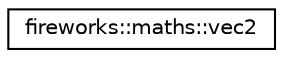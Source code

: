 digraph "Graphical Class Hierarchy"
{
 // LATEX_PDF_SIZE
  edge [fontname="Helvetica",fontsize="10",labelfontname="Helvetica",labelfontsize="10"];
  node [fontname="Helvetica",fontsize="10",shape=record];
  rankdir="LR";
  Node0 [label="fireworks::maths::vec2",height=0.2,width=0.4,color="black", fillcolor="white", style="filled",URL="$structfireworks_1_1maths_1_1vec2.html",tooltip=" "];
}
